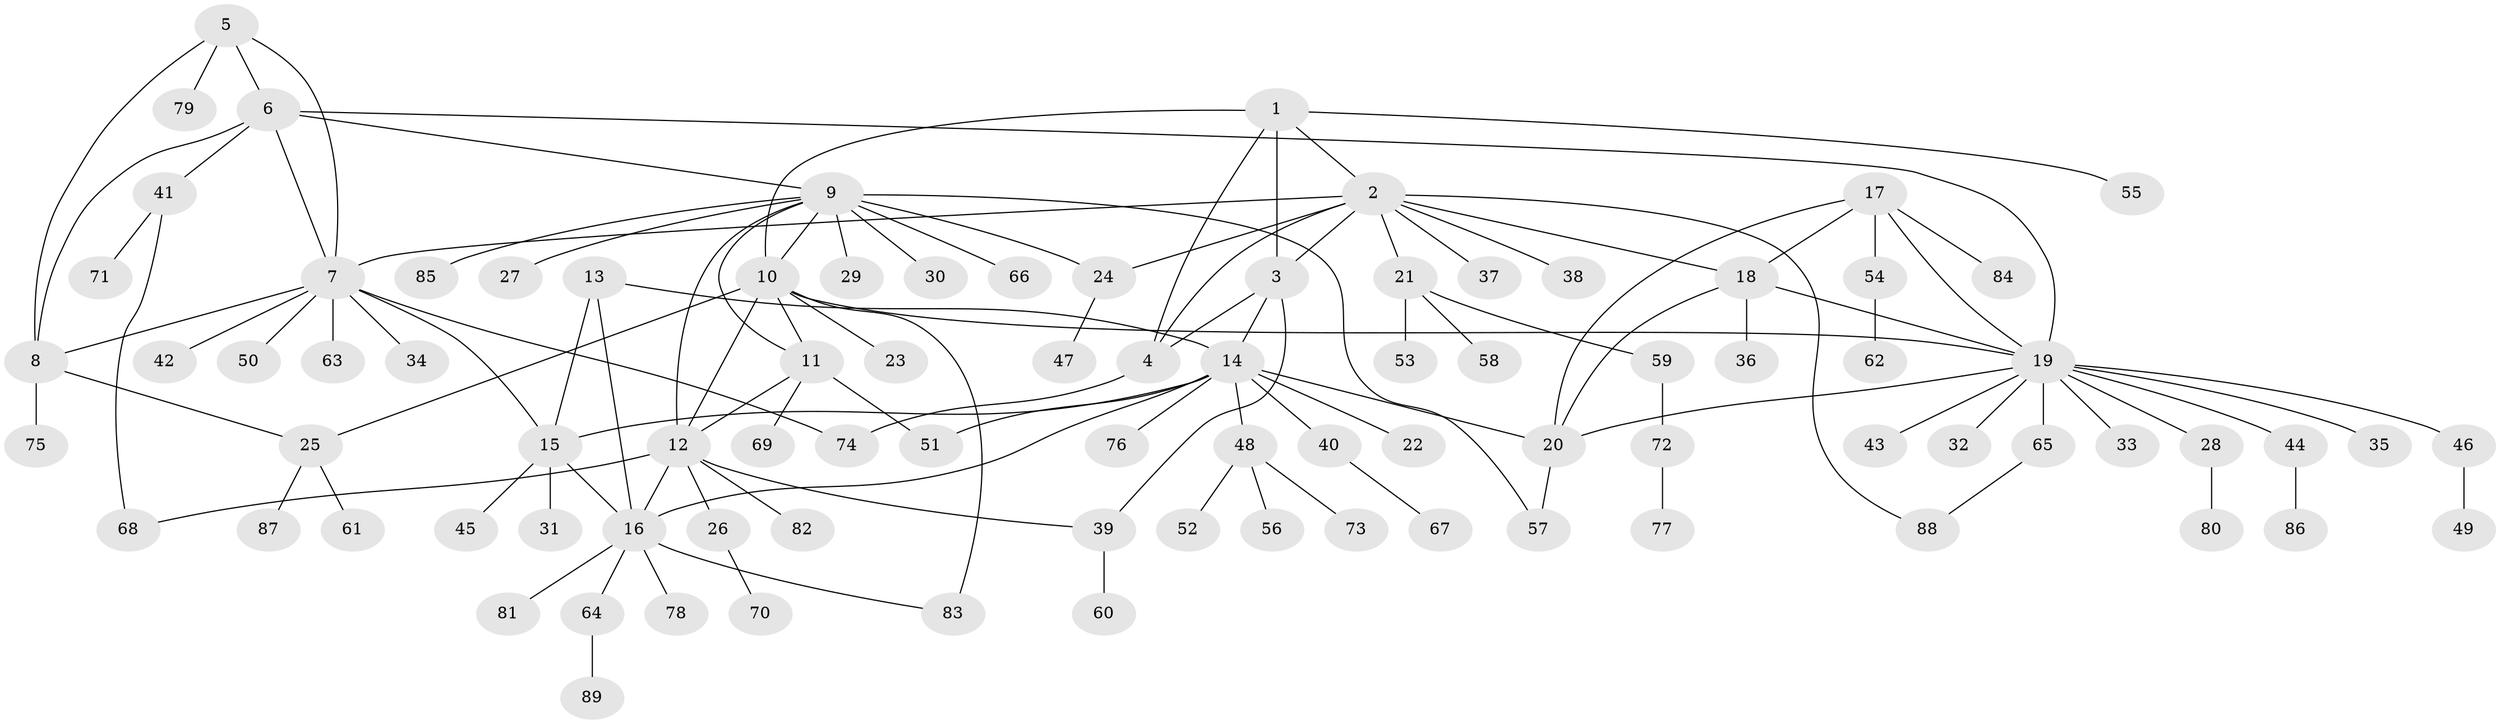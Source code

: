 // Generated by graph-tools (version 1.1) at 2025/16/03/09/25 04:16:10]
// undirected, 89 vertices, 118 edges
graph export_dot {
graph [start="1"]
  node [color=gray90,style=filled];
  1;
  2;
  3;
  4;
  5;
  6;
  7;
  8;
  9;
  10;
  11;
  12;
  13;
  14;
  15;
  16;
  17;
  18;
  19;
  20;
  21;
  22;
  23;
  24;
  25;
  26;
  27;
  28;
  29;
  30;
  31;
  32;
  33;
  34;
  35;
  36;
  37;
  38;
  39;
  40;
  41;
  42;
  43;
  44;
  45;
  46;
  47;
  48;
  49;
  50;
  51;
  52;
  53;
  54;
  55;
  56;
  57;
  58;
  59;
  60;
  61;
  62;
  63;
  64;
  65;
  66;
  67;
  68;
  69;
  70;
  71;
  72;
  73;
  74;
  75;
  76;
  77;
  78;
  79;
  80;
  81;
  82;
  83;
  84;
  85;
  86;
  87;
  88;
  89;
  1 -- 2;
  1 -- 3;
  1 -- 4;
  1 -- 10;
  1 -- 55;
  2 -- 3;
  2 -- 4;
  2 -- 7;
  2 -- 18;
  2 -- 21;
  2 -- 24;
  2 -- 37;
  2 -- 38;
  2 -- 88;
  3 -- 4;
  3 -- 14;
  3 -- 39;
  4 -- 74;
  5 -- 6;
  5 -- 7;
  5 -- 8;
  5 -- 79;
  6 -- 7;
  6 -- 8;
  6 -- 9;
  6 -- 19;
  6 -- 41;
  7 -- 8;
  7 -- 15;
  7 -- 34;
  7 -- 42;
  7 -- 50;
  7 -- 63;
  7 -- 74;
  8 -- 25;
  8 -- 75;
  9 -- 10;
  9 -- 11;
  9 -- 12;
  9 -- 24;
  9 -- 27;
  9 -- 29;
  9 -- 30;
  9 -- 57;
  9 -- 66;
  9 -- 85;
  10 -- 11;
  10 -- 12;
  10 -- 19;
  10 -- 23;
  10 -- 25;
  10 -- 83;
  11 -- 12;
  11 -- 51;
  11 -- 69;
  12 -- 16;
  12 -- 26;
  12 -- 39;
  12 -- 68;
  12 -- 82;
  13 -- 14;
  13 -- 15;
  13 -- 16;
  14 -- 15;
  14 -- 16;
  14 -- 20;
  14 -- 22;
  14 -- 40;
  14 -- 48;
  14 -- 51;
  14 -- 76;
  15 -- 16;
  15 -- 31;
  15 -- 45;
  16 -- 64;
  16 -- 78;
  16 -- 81;
  16 -- 83;
  17 -- 18;
  17 -- 19;
  17 -- 20;
  17 -- 54;
  17 -- 84;
  18 -- 19;
  18 -- 20;
  18 -- 36;
  19 -- 20;
  19 -- 28;
  19 -- 32;
  19 -- 33;
  19 -- 35;
  19 -- 43;
  19 -- 44;
  19 -- 46;
  19 -- 65;
  20 -- 57;
  21 -- 53;
  21 -- 58;
  21 -- 59;
  24 -- 47;
  25 -- 61;
  25 -- 87;
  26 -- 70;
  28 -- 80;
  39 -- 60;
  40 -- 67;
  41 -- 68;
  41 -- 71;
  44 -- 86;
  46 -- 49;
  48 -- 52;
  48 -- 56;
  48 -- 73;
  54 -- 62;
  59 -- 72;
  64 -- 89;
  65 -- 88;
  72 -- 77;
}
